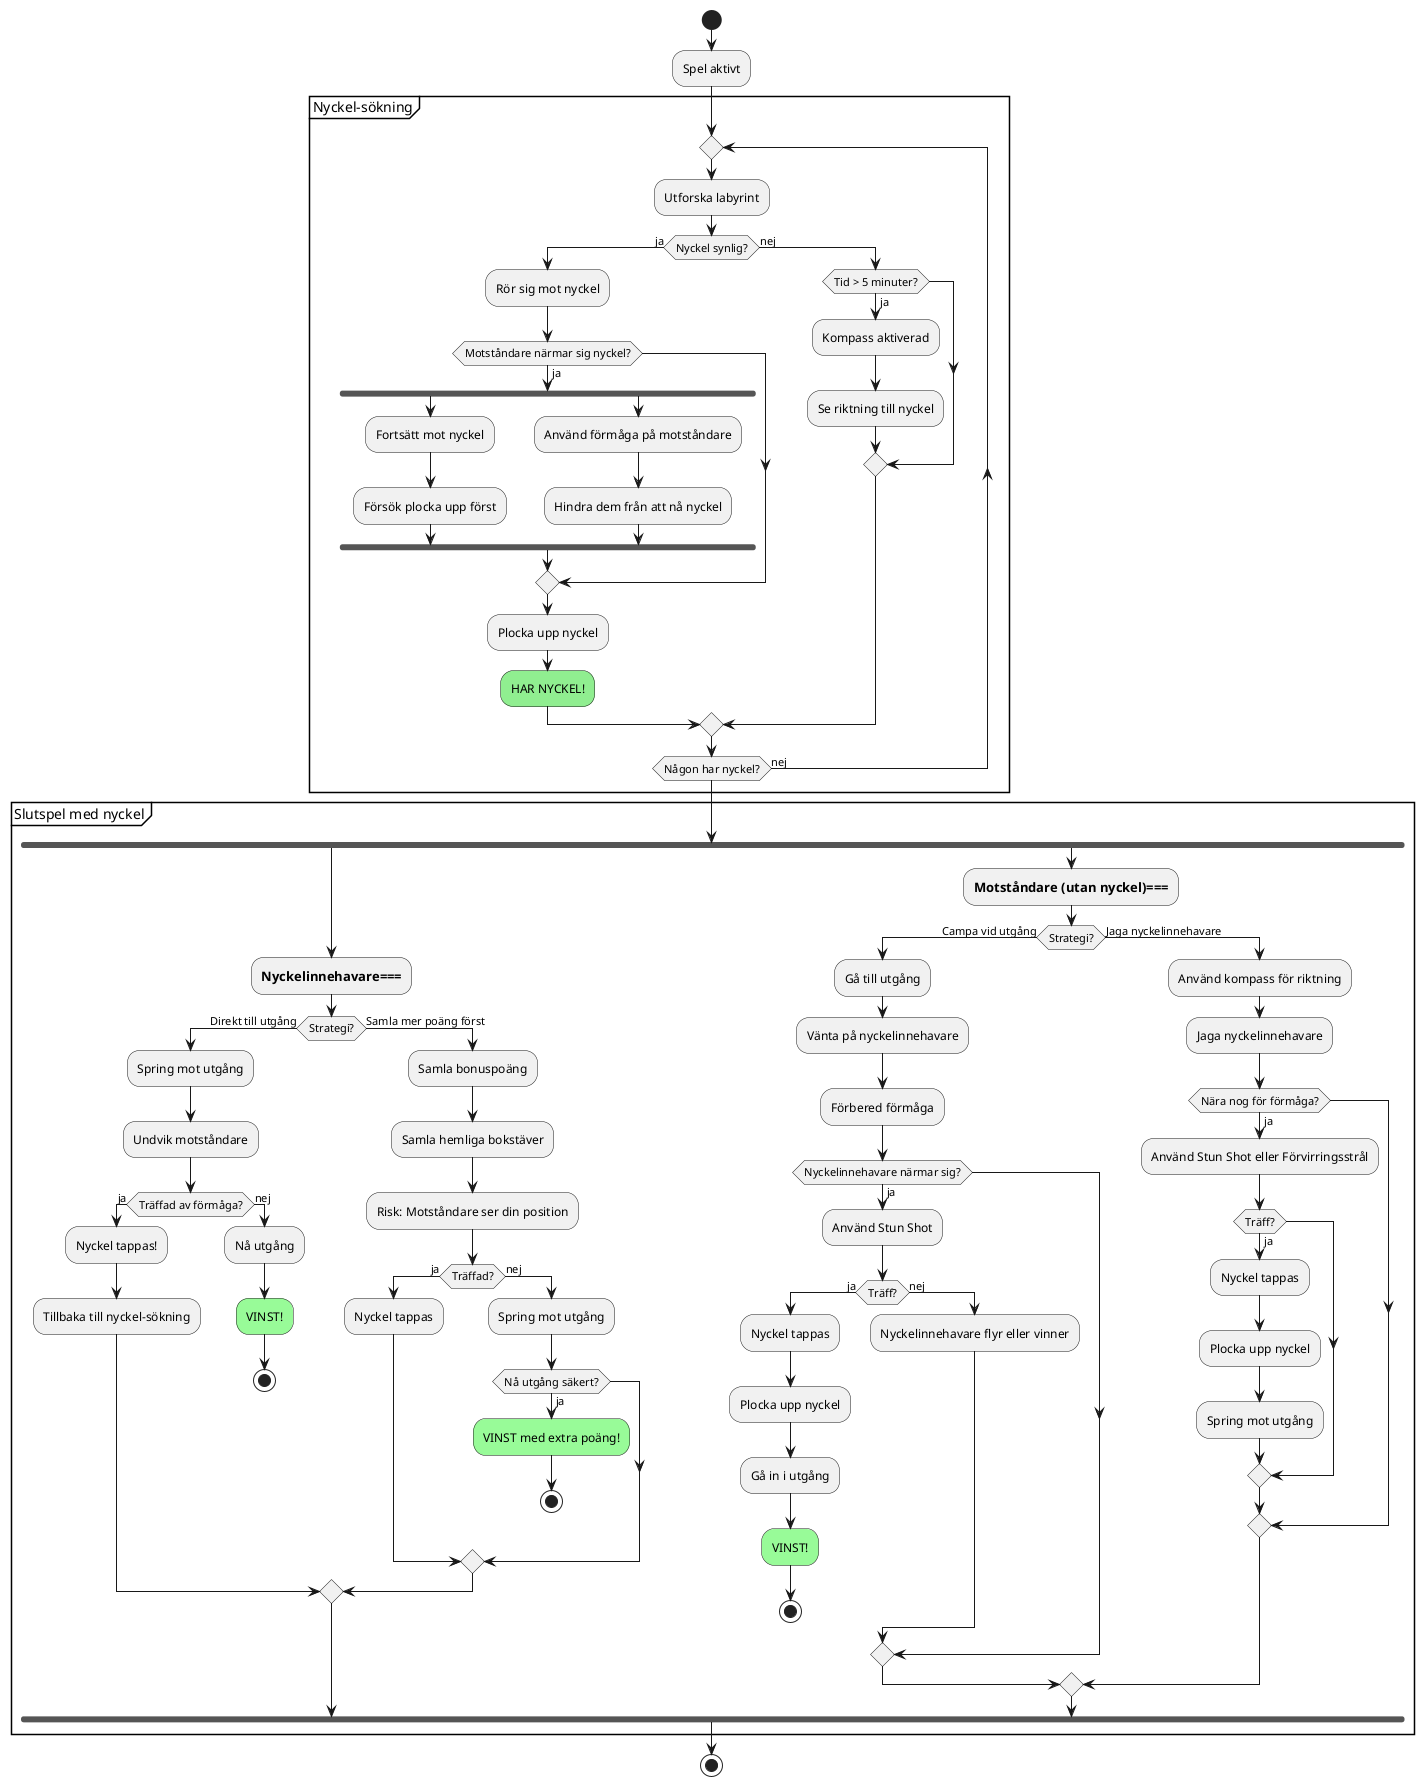 @startuml
'
' Översikt: Spelflöde från start till vinst
' Detta aktivitetsdiagram visar hela spelcykeln för MazeRunner:
' 1. Nyckel-sökning: Spelare utforskar labyrinten, använder förmågor strategiskt
' 2. Kompass-assistans: Efter 5 minuter aktiveras kompasshjälp
' 3. Slutspel: Nyckelinnehavare måste nå utgången medan motståndare jagar/campar
' 4. Parallella strategier: Direkt mot utgång vs samla bonuspoäng, campa vs jaga
' Diagrammet visar både spelare-perspektiv och strategiska valbeslut.
'
start

:Spel aktivt;

partition "Nyckel-sökning" {
  repeat
    :Utforska labyrint;
    
    if (Nyckel synlig?) then (ja)
      :Rör sig mot nyckel;
      
      if (Motståndare närmar sig nyckel?) then (ja)
        
        fork
          :Fortsätt mot nyckel;
          :Försök plocka upp först;
        fork again
          :Använd förmåga på motståndare;
          :Hindra dem från att nå nyckel;
        end fork
        
      endif
      
      :Plocka upp nyckel;
      #lightgreen:HAR NYCKEL!;
      
    else (nej)
      if (Tid > 5 minuter?) then (ja)
        :Kompass aktiverad;
        :Se riktning till nyckel;
      endif
    endif
    
  repeat while (Någon har nyckel?) is (nej)
}

partition "Slutspel med nyckel" {
  
  fork
    :===Nyckelinnehavare===;
    
    if (Strategi?) then (Direkt till utgång)
      :Spring mot utgång;
      :Undvik motståndare;
      
      if (Träffad av förmåga?) then (ja)
        :Nyckel tappas!;
        :Tillbaka till nyckel-sökning;
      else (nej)
        :Nå utgång;
        #palegreen:VINST!;
        stop
      endif
      
    else (Samla mer poäng först)
      :Samla bonuspoäng;
      :Samla hemliga bokstäver;
      
      :Risk: Motståndare ser din position;
      
      if (Träffad?) then (ja)
        :Nyckel tappas;
      else (nej)
        :Spring mot utgång;
        if (Nå utgång säkert?) then (ja)
          #palegreen:VINST med extra poäng!;
          stop
        endif
      endif
    endif
    
  fork again
    :===Motståndare (utan nyckel)===;
    
    if (Strategi?) then (Campa vid utgång)
      :Gå till utgång;
      :Vänta på nyckelinnehavare;
      :Förbered förmåga;
      
      if (Nyckelinnehavare närmar sig?) then (ja)
        :Använd Stun Shot;
        
        if (Träff?) then (ja)
          :Nyckel tappas;
          :Plocka upp nyckel;
          :Gå in i utgång;
          #palegreen:VINST!;
          stop
        else (nej)
          :Nyckelinnehavare flyr eller vinner;
        endif
      endif
      
    else (Jaga nyckelinnehavare)
      :Använd kompass för riktning;
      :Jaga nyckelinnehavare;
      
      if (Nära nog för förmåga?) then (ja)
        :Använd Stun Shot eller Förvirringsstrål;
        
        if (Träff?) then (ja)
          :Nyckel tappas;
          :Plocka upp nyckel;
          :Spring mot utgång;
        endif
      endif
    endif
  end fork
}

stop

@enduml